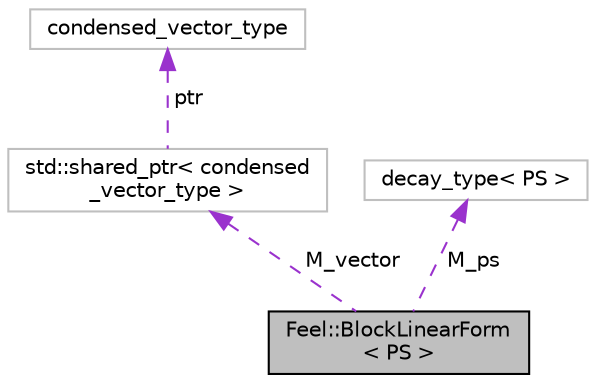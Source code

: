 digraph "Feel::BlockLinearForm&lt; PS &gt;"
{
 // LATEX_PDF_SIZE
  edge [fontname="Helvetica",fontsize="10",labelfontname="Helvetica",labelfontsize="10"];
  node [fontname="Helvetica",fontsize="10",shape=record];
  Node1 [label="Feel::BlockLinearForm\l\< PS \>",height=0.2,width=0.4,color="black", fillcolor="grey75", style="filled", fontcolor="black",tooltip="forward declarations of BlockLinearForm and blockform1()"];
  Node2 -> Node1 [dir="back",color="darkorchid3",fontsize="10",style="dashed",label=" M_vector" ,fontname="Helvetica"];
  Node2 [label="std::shared_ptr\< condensed\l_vector_type \>",height=0.2,width=0.4,color="grey75", fillcolor="white", style="filled",tooltip=" "];
  Node3 -> Node2 [dir="back",color="darkorchid3",fontsize="10",style="dashed",label=" ptr" ,fontname="Helvetica"];
  Node3 [label="condensed_vector_type",height=0.2,width=0.4,color="grey75", fillcolor="white", style="filled",tooltip=" "];
  Node4 -> Node1 [dir="back",color="darkorchid3",fontsize="10",style="dashed",label=" M_ps" ,fontname="Helvetica"];
  Node4 [label="decay_type\< PS \>",height=0.2,width=0.4,color="grey75", fillcolor="white", style="filled",tooltip=" "];
}
